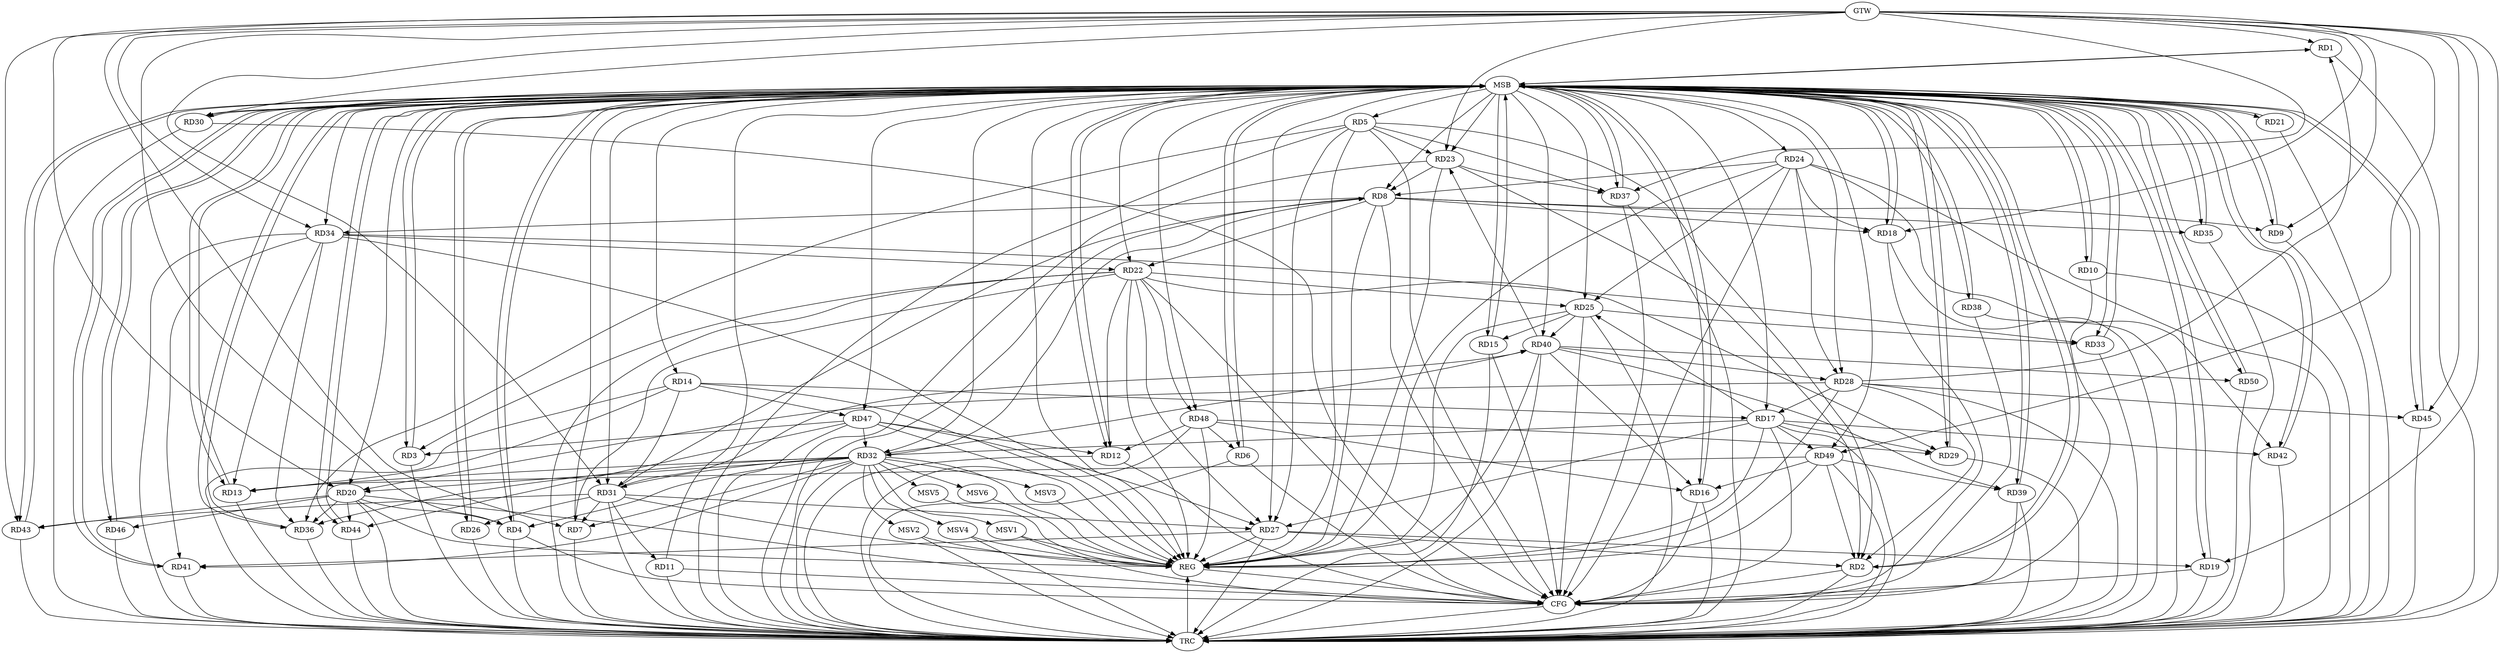 strict digraph G {
  RD1 [ label="RD1" ];
  RD2 [ label="RD2" ];
  RD3 [ label="RD3" ];
  RD4 [ label="RD4" ];
  RD5 [ label="RD5" ];
  RD6 [ label="RD6" ];
  RD7 [ label="RD7" ];
  RD8 [ label="RD8" ];
  RD9 [ label="RD9" ];
  RD10 [ label="RD10" ];
  RD11 [ label="RD11" ];
  RD12 [ label="RD12" ];
  RD13 [ label="RD13" ];
  RD14 [ label="RD14" ];
  RD15 [ label="RD15" ];
  RD16 [ label="RD16" ];
  RD17 [ label="RD17" ];
  RD18 [ label="RD18" ];
  RD19 [ label="RD19" ];
  RD20 [ label="RD20" ];
  RD21 [ label="RD21" ];
  RD22 [ label="RD22" ];
  RD23 [ label="RD23" ];
  RD24 [ label="RD24" ];
  RD25 [ label="RD25" ];
  RD26 [ label="RD26" ];
  RD27 [ label="RD27" ];
  RD28 [ label="RD28" ];
  RD29 [ label="RD29" ];
  RD30 [ label="RD30" ];
  RD31 [ label="RD31" ];
  RD32 [ label="RD32" ];
  RD33 [ label="RD33" ];
  RD34 [ label="RD34" ];
  RD35 [ label="RD35" ];
  RD36 [ label="RD36" ];
  RD37 [ label="RD37" ];
  RD38 [ label="RD38" ];
  RD39 [ label="RD39" ];
  RD40 [ label="RD40" ];
  RD41 [ label="RD41" ];
  RD42 [ label="RD42" ];
  RD43 [ label="RD43" ];
  RD44 [ label="RD44" ];
  RD45 [ label="RD45" ];
  RD46 [ label="RD46" ];
  RD47 [ label="RD47" ];
  RD48 [ label="RD48" ];
  RD49 [ label="RD49" ];
  RD50 [ label="RD50" ];
  GTW [ label="GTW" ];
  REG [ label="REG" ];
  MSB [ label="MSB" ];
  CFG [ label="CFG" ];
  TRC [ label="TRC" ];
  MSV1 [ label="MSV1" ];
  MSV2 [ label="MSV2" ];
  MSV3 [ label="MSV3" ];
  MSV4 [ label="MSV4" ];
  MSV5 [ label="MSV5" ];
  MSV6 [ label="MSV6" ];
  RD28 -> RD1;
  RD5 -> RD2;
  RD23 -> RD2;
  RD27 -> RD2;
  RD28 -> RD2;
  RD49 -> RD2;
  RD22 -> RD3;
  RD47 -> RD3;
  RD20 -> RD4;
  RD32 -> RD4;
  RD5 -> RD23;
  RD5 -> RD27;
  RD5 -> RD36;
  RD5 -> RD37;
  RD48 -> RD6;
  RD22 -> RD7;
  RD31 -> RD7;
  RD32 -> RD7;
  RD8 -> RD9;
  RD8 -> RD18;
  RD8 -> RD22;
  RD23 -> RD8;
  RD24 -> RD8;
  RD31 -> RD8;
  RD32 -> RD8;
  RD8 -> RD34;
  RD8 -> RD35;
  RD31 -> RD11;
  RD22 -> RD12;
  RD47 -> RD12;
  RD48 -> RD12;
  RD14 -> RD13;
  RD32 -> RD13;
  RD34 -> RD13;
  RD49 -> RD13;
  RD14 -> RD17;
  RD14 -> RD31;
  RD14 -> RD47;
  RD25 -> RD15;
  RD40 -> RD16;
  RD48 -> RD16;
  RD49 -> RD16;
  RD17 -> RD25;
  RD17 -> RD27;
  RD28 -> RD17;
  RD17 -> RD29;
  RD17 -> RD32;
  RD17 -> RD42;
  RD17 -> RD49;
  RD24 -> RD18;
  RD27 -> RD19;
  RD28 -> RD20;
  RD32 -> RD20;
  RD20 -> RD36;
  RD20 -> RD43;
  RD20 -> RD44;
  RD20 -> RD46;
  RD22 -> RD25;
  RD22 -> RD27;
  RD22 -> RD29;
  RD34 -> RD22;
  RD22 -> RD48;
  RD23 -> RD37;
  RD40 -> RD23;
  RD24 -> RD25;
  RD24 -> RD28;
  RD24 -> RD42;
  RD25 -> RD33;
  RD25 -> RD40;
  RD31 -> RD26;
  RD31 -> RD27;
  RD27 -> RD41;
  RD47 -> RD27;
  RD40 -> RD28;
  RD28 -> RD45;
  RD48 -> RD29;
  RD32 -> RD31;
  RD31 -> RD40;
  RD31 -> RD43;
  RD32 -> RD36;
  RD32 -> RD40;
  RD32 -> RD41;
  RD47 -> RD32;
  RD34 -> RD33;
  RD34 -> RD36;
  RD34 -> RD41;
  RD40 -> RD39;
  RD49 -> RD39;
  RD40 -> RD50;
  RD47 -> RD44;
  GTW -> RD7;
  GTW -> RD20;
  GTW -> RD19;
  GTW -> RD45;
  GTW -> RD37;
  GTW -> RD1;
  GTW -> RD34;
  GTW -> RD49;
  GTW -> RD4;
  GTW -> RD18;
  GTW -> RD30;
  GTW -> RD31;
  GTW -> RD9;
  GTW -> RD43;
  GTW -> RD23;
  RD5 -> REG;
  RD8 -> REG;
  RD14 -> REG;
  RD17 -> REG;
  RD20 -> REG;
  RD22 -> REG;
  RD23 -> REG;
  RD24 -> REG;
  RD25 -> REG;
  RD27 -> REG;
  RD28 -> REG;
  RD31 -> REG;
  RD32 -> REG;
  RD34 -> REG;
  RD40 -> REG;
  RD47 -> REG;
  RD48 -> REG;
  RD49 -> REG;
  RD1 -> MSB;
  MSB -> RD24;
  MSB -> RD26;
  MSB -> RD42;
  MSB -> RD46;
  MSB -> REG;
  RD2 -> MSB;
  MSB -> RD9;
  MSB -> RD27;
  MSB -> RD29;
  MSB -> RD37;
  RD3 -> MSB;
  MSB -> RD2;
  MSB -> RD8;
  MSB -> RD16;
  MSB -> RD21;
  MSB -> RD35;
  MSB -> RD44;
  RD4 -> MSB;
  MSB -> RD39;
  RD6 -> MSB;
  MSB -> RD32;
  RD7 -> MSB;
  MSB -> RD34;
  MSB -> RD40;
  RD9 -> MSB;
  MSB -> RD1;
  MSB -> RD50;
  RD10 -> MSB;
  MSB -> RD3;
  MSB -> RD12;
  MSB -> RD22;
  MSB -> RD43;
  MSB -> RD45;
  RD11 -> MSB;
  MSB -> RD41;
  RD12 -> MSB;
  MSB -> RD18;
  RD13 -> MSB;
  MSB -> RD28;
  MSB -> RD30;
  RD15 -> MSB;
  MSB -> RD13;
  MSB -> RD14;
  RD16 -> MSB;
  MSB -> RD4;
  MSB -> RD6;
  MSB -> RD49;
  RD18 -> MSB;
  MSB -> RD17;
  RD19 -> MSB;
  MSB -> RD5;
  MSB -> RD20;
  MSB -> RD33;
  MSB -> RD47;
  MSB -> RD48;
  RD21 -> MSB;
  MSB -> RD38;
  RD26 -> MSB;
  RD29 -> MSB;
  MSB -> RD10;
  RD30 -> MSB;
  MSB -> RD36;
  RD33 -> MSB;
  RD35 -> MSB;
  RD36 -> MSB;
  MSB -> RD25;
  RD37 -> MSB;
  RD38 -> MSB;
  RD39 -> MSB;
  MSB -> RD23;
  RD41 -> MSB;
  MSB -> RD19;
  RD42 -> MSB;
  MSB -> RD31;
  RD43 -> MSB;
  RD44 -> MSB;
  MSB -> RD15;
  RD45 -> MSB;
  RD46 -> MSB;
  RD50 -> MSB;
  RD20 -> CFG;
  RD8 -> CFG;
  RD30 -> CFG;
  RD12 -> CFG;
  RD2 -> CFG;
  RD19 -> CFG;
  RD39 -> CFG;
  RD4 -> CFG;
  RD22 -> CFG;
  RD24 -> CFG;
  RD15 -> CFG;
  RD16 -> CFG;
  RD17 -> CFG;
  RD6 -> CFG;
  RD10 -> CFG;
  RD5 -> CFG;
  RD38 -> CFG;
  RD37 -> CFG;
  RD11 -> CFG;
  RD18 -> CFG;
  RD25 -> CFG;
  REG -> CFG;
  RD1 -> TRC;
  RD2 -> TRC;
  RD3 -> TRC;
  RD4 -> TRC;
  RD5 -> TRC;
  RD6 -> TRC;
  RD7 -> TRC;
  RD8 -> TRC;
  RD9 -> TRC;
  RD10 -> TRC;
  RD11 -> TRC;
  RD12 -> TRC;
  RD13 -> TRC;
  RD14 -> TRC;
  RD15 -> TRC;
  RD16 -> TRC;
  RD17 -> TRC;
  RD18 -> TRC;
  RD19 -> TRC;
  RD20 -> TRC;
  RD21 -> TRC;
  RD22 -> TRC;
  RD23 -> TRC;
  RD24 -> TRC;
  RD25 -> TRC;
  RD26 -> TRC;
  RD27 -> TRC;
  RD28 -> TRC;
  RD29 -> TRC;
  RD30 -> TRC;
  RD31 -> TRC;
  RD32 -> TRC;
  RD33 -> TRC;
  RD34 -> TRC;
  RD35 -> TRC;
  RD36 -> TRC;
  RD37 -> TRC;
  RD38 -> TRC;
  RD39 -> TRC;
  RD40 -> TRC;
  RD41 -> TRC;
  RD42 -> TRC;
  RD43 -> TRC;
  RD44 -> TRC;
  RD45 -> TRC;
  RD46 -> TRC;
  RD47 -> TRC;
  RD48 -> TRC;
  RD49 -> TRC;
  RD50 -> TRC;
  GTW -> TRC;
  CFG -> TRC;
  TRC -> REG;
  RD32 -> MSV1;
  RD32 -> MSV2;
  RD32 -> MSV3;
  RD32 -> MSV4;
  RD32 -> MSV5;
  RD32 -> MSV6;
  MSV1 -> REG;
  MSV1 -> CFG;
  MSV2 -> REG;
  MSV2 -> TRC;
  MSV3 -> REG;
  MSV4 -> REG;
  MSV4 -> TRC;
  MSV5 -> REG;
  MSV6 -> REG;
}
